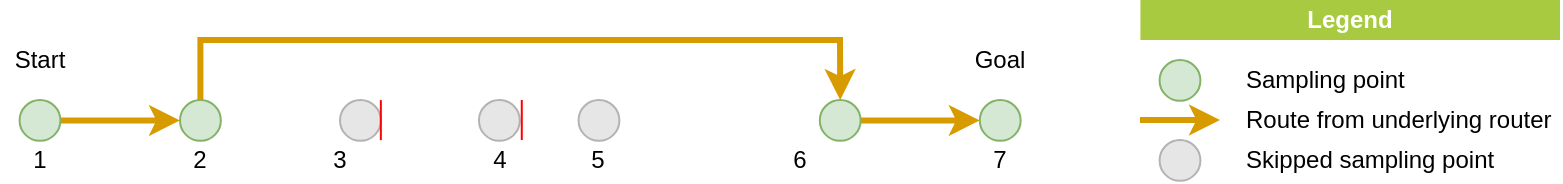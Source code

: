 <?xml version="1.0"?>
<mxfile version="13.5.4" pages="5">
  <diagram id="cHajxc95WwNb1qutXWeA" name="E">
    <mxGraphModel dx="2" dy="1" grid="1" gridSize="10" guides="1" tooltips="1" connect="1" arrows="1" fold="1" page="1" pageScale="1" pageWidth="1654" pageHeight="1169" math="0" shadow="0">
      <root>
        <mxCell id="U8hseFGrGmRicF-OsMEn-0"/>
        <mxCell id="U8hseFGrGmRicF-OsMEn-1" parent="U8hseFGrGmRicF-OsMEn-0"/>
        <mxCell id="U8hseFGrGmRicF-OsMEn-3" style="edgeStyle=orthogonalEdgeStyle;rounded=0;orthogonalLoop=1;jettySize=auto;html=1;strokeColor=#D79B00;strokeWidth=3;" parent="U8hseFGrGmRicF-OsMEn-1" source="U8hseFGrGmRicF-OsMEn-6" target="U8hseFGrGmRicF-OsMEn-8" edge="1">
          <mxGeometry relative="1" as="geometry">
            <mxPoint x="670.0" y="250.21" as="targetPoint"/>
            <Array as="points">
              <mxPoint x="600" y="210"/>
              <mxPoint x="920" y="210"/>
            </Array>
          </mxGeometry>
        </mxCell>
        <mxCell id="U8hseFGrGmRicF-OsMEn-4" style="edgeStyle=orthogonalEdgeStyle;rounded=0;orthogonalLoop=1;jettySize=auto;html=1;strokeColor=#D79B00;strokeWidth=3;" parent="U8hseFGrGmRicF-OsMEn-1" source="U8hseFGrGmRicF-OsMEn-5" target="U8hseFGrGmRicF-OsMEn-6" edge="1">
          <mxGeometry relative="1" as="geometry"/>
        </mxCell>
        <mxCell id="U8hseFGrGmRicF-OsMEn-5" value="" style="ellipse;whiteSpace=wrap;html=1;aspect=fixed;fillColor=#d5e8d4;rotation=0;strokeColor=#82b366;" parent="U8hseFGrGmRicF-OsMEn-1" vertex="1">
          <mxGeometry x="509.79" y="240" width="20.42" height="20.42" as="geometry"/>
        </mxCell>
        <mxCell id="U8hseFGrGmRicF-OsMEn-6" value="" style="ellipse;whiteSpace=wrap;html=1;aspect=fixed;fillColor=#d5e8d4;strokeColor=#82b366;rotation=0;" parent="U8hseFGrGmRicF-OsMEn-1" vertex="1">
          <mxGeometry x="590" y="240" width="20.42" height="20.42" as="geometry"/>
        </mxCell>
        <mxCell id="U8hseFGrGmRicF-OsMEn-7" style="edgeStyle=orthogonalEdgeStyle;rounded=0;orthogonalLoop=1;jettySize=auto;html=1;strokeColor=#D79B00;strokeWidth=3;" parent="U8hseFGrGmRicF-OsMEn-1" source="U8hseFGrGmRicF-OsMEn-8" target="U8hseFGrGmRicF-OsMEn-9" edge="1">
          <mxGeometry relative="1" as="geometry"/>
        </mxCell>
        <mxCell id="U8hseFGrGmRicF-OsMEn-8" value="" style="ellipse;whiteSpace=wrap;html=1;aspect=fixed;fillColor=#d5e8d4;strokeColor=#82b366;rotation=0;" parent="U8hseFGrGmRicF-OsMEn-1" vertex="1">
          <mxGeometry x="909.9" y="240" width="20.42" height="20.42" as="geometry"/>
        </mxCell>
        <mxCell id="U8hseFGrGmRicF-OsMEn-9" value="" style="ellipse;whiteSpace=wrap;html=1;aspect=fixed;fillColor=#d5e8d4;strokeColor=#82b366;rotation=0;" parent="U8hseFGrGmRicF-OsMEn-1" vertex="1">
          <mxGeometry x="989.9" y="240" width="20.42" height="20.42" as="geometry"/>
        </mxCell>
        <mxCell id="U8hseFGrGmRicF-OsMEn-10" value="Start" style="text;html=1;strokeColor=none;fillColor=none;align=center;verticalAlign=middle;whiteSpace=wrap;rounded=0;" parent="U8hseFGrGmRicF-OsMEn-1" vertex="1">
          <mxGeometry x="500.0" y="210" width="40" height="20" as="geometry"/>
        </mxCell>
        <mxCell id="U8hseFGrGmRicF-OsMEn-11" value="Goal" style="text;html=1;strokeColor=none;fillColor=none;align=center;verticalAlign=middle;whiteSpace=wrap;rounded=0;" parent="U8hseFGrGmRicF-OsMEn-1" vertex="1">
          <mxGeometry x="980.11" y="210" width="40" height="20" as="geometry"/>
        </mxCell>
        <mxCell id="U8hseFGrGmRicF-OsMEn-12" value="1" style="text;html=1;strokeColor=none;fillColor=none;align=center;verticalAlign=middle;whiteSpace=wrap;rounded=0;" parent="U8hseFGrGmRicF-OsMEn-1" vertex="1">
          <mxGeometry x="500.0" y="260.42" width="40" height="20" as="geometry"/>
        </mxCell>
        <mxCell id="U8hseFGrGmRicF-OsMEn-13" value="2" style="text;html=1;strokeColor=none;fillColor=none;align=center;verticalAlign=middle;whiteSpace=wrap;rounded=0;" parent="U8hseFGrGmRicF-OsMEn-1" vertex="1">
          <mxGeometry x="580.21" y="260.42" width="40" height="20" as="geometry"/>
        </mxCell>
        <mxCell id="U8hseFGrGmRicF-OsMEn-14" value="3" style="text;html=1;strokeColor=none;fillColor=none;align=center;verticalAlign=middle;whiteSpace=wrap;rounded=0;" parent="U8hseFGrGmRicF-OsMEn-1" vertex="1">
          <mxGeometry x="650.21" y="260.42" width="40" height="20" as="geometry"/>
        </mxCell>
        <mxCell id="U8hseFGrGmRicF-OsMEn-15" value="4&lt;span style=&quot;color: rgba(0 , 0 , 0 , 0) ; font-family: monospace ; font-size: 0px&quot;&gt;%3CmxGraphModel%3E%3Croot%3E%3CmxCell%20id%3D%220%22%2F%3E%3CmxCell%20id%3D%221%22%20parent%3D%220%22%2F%3E%3CmxCell%20id%3D%222%22%20value%3D%221%22%20style%3D%22text%3Bhtml%3D1%3BstrokeColor%3Dnone%3BfillColor%3Dnone%3Balign%3Dcenter%3BverticalAlign%3Dmiddle%3BwhiteSpace%3Dwrap%3Brounded%3D0%3B%22%20vertex%3D%221%22%20parent%3D%221%22%3E%3CmxGeometry%20x%3D%22500%22%20y%3D%22370.42%22%20width%3D%2240%22%20height%3D%2220%22%20as%3D%22geometry%22%2F%3E%3C%2FmxCell%3E%3C%2Froot%3E%3C%2FmxGraphModel%3E&lt;/span&gt;" style="text;html=1;strokeColor=none;fillColor=none;align=center;verticalAlign=middle;whiteSpace=wrap;rounded=0;" parent="U8hseFGrGmRicF-OsMEn-1" vertex="1">
          <mxGeometry x="729.79" y="260.42" width="40" height="20" as="geometry"/>
        </mxCell>
        <mxCell id="U8hseFGrGmRicF-OsMEn-16" value="5" style="text;html=1;strokeColor=none;fillColor=none;align=center;verticalAlign=middle;whiteSpace=wrap;rounded=0;" parent="U8hseFGrGmRicF-OsMEn-1" vertex="1">
          <mxGeometry x="779.32" y="260.42" width="40" height="20" as="geometry"/>
        </mxCell>
        <mxCell id="U8hseFGrGmRicF-OsMEn-17" value="6" style="text;html=1;strokeColor=none;fillColor=none;align=center;verticalAlign=middle;whiteSpace=wrap;rounded=0;" parent="U8hseFGrGmRicF-OsMEn-1" vertex="1">
          <mxGeometry x="880.11" y="260.42" width="40" height="20" as="geometry"/>
        </mxCell>
        <mxCell id="U8hseFGrGmRicF-OsMEn-18" value="7" style="text;html=1;strokeColor=none;fillColor=none;align=center;verticalAlign=middle;whiteSpace=wrap;rounded=0;" parent="U8hseFGrGmRicF-OsMEn-1" vertex="1">
          <mxGeometry x="980.11" y="260.42" width="40" height="20" as="geometry"/>
        </mxCell>
        <mxCell id="U8hseFGrGmRicF-OsMEn-21" value="" style="ellipse;whiteSpace=wrap;html=1;aspect=fixed;fillColor=#E6E6E6;strokeColor=#B3B3B3;rotation=0;" parent="U8hseFGrGmRicF-OsMEn-1" vertex="1">
          <mxGeometry x="670" y="240" width="20.42" height="20.42" as="geometry"/>
        </mxCell>
        <mxCell id="U8hseFGrGmRicF-OsMEn-22" value="" style="ellipse;whiteSpace=wrap;html=1;aspect=fixed;fillColor=#E6E6E6;strokeColor=#B3B3B3;rotation=0;" parent="U8hseFGrGmRicF-OsMEn-1" vertex="1">
          <mxGeometry x="789.27" y="240" width="20.42" height="20.42" as="geometry"/>
        </mxCell>
        <mxCell id="U8hseFGrGmRicF-OsMEn-23" value="" style="ellipse;whiteSpace=wrap;html=1;aspect=fixed;rotation=0;fillColor=#E6E6E6;strokeColor=#B3B3B3;" parent="U8hseFGrGmRicF-OsMEn-1" vertex="1">
          <mxGeometry x="739.48" y="240" width="20.42" height="20.42" as="geometry"/>
        </mxCell>
        <mxCell id="U8hseFGrGmRicF-OsMEn-24" value="&lt;b&gt;Legend&lt;/b&gt;" style="text;html=1;strokeColor=none;align=center;verticalAlign=middle;whiteSpace=wrap;rounded=0;fillColor=#a8ca40;fontColor=#FFFFFF;" parent="U8hseFGrGmRicF-OsMEn-1" vertex="1">
          <mxGeometry x="1070.21" y="190" width="209.79" height="20" as="geometry"/>
        </mxCell>
        <mxCell id="U8hseFGrGmRicF-OsMEn-25" value="Skipped sampling point" style="text;html=1;strokeColor=none;fillColor=none;align=left;verticalAlign=middle;whiteSpace=wrap;rounded=0;" parent="U8hseFGrGmRicF-OsMEn-1" vertex="1">
          <mxGeometry x="1120.63" y="260" width="159.37" height="20" as="geometry"/>
        </mxCell>
        <mxCell id="U8hseFGrGmRicF-OsMEn-26" value="" style="ellipse;whiteSpace=wrap;html=1;aspect=fixed;fillColor=#d5e8d4;strokeColor=#82b366;rotation=0;" parent="U8hseFGrGmRicF-OsMEn-1" vertex="1">
          <mxGeometry x="1079.79" y="220" width="20.42" height="20.42" as="geometry"/>
        </mxCell>
        <mxCell id="U8hseFGrGmRicF-OsMEn-27" value="Sampling point" style="text;html=1;strokeColor=none;fillColor=none;align=left;verticalAlign=middle;whiteSpace=wrap;rounded=0;" parent="U8hseFGrGmRicF-OsMEn-1" vertex="1">
          <mxGeometry x="1120.63" y="220" width="159.37" height="20" as="geometry"/>
        </mxCell>
        <mxCell id="U8hseFGrGmRicF-OsMEn-28" value="" style="ellipse;whiteSpace=wrap;html=1;aspect=fixed;fillColor=#E6E6E6;strokeColor=#B3B3B3;rotation=0;" parent="U8hseFGrGmRicF-OsMEn-1" vertex="1">
          <mxGeometry x="1079.79" y="260" width="20.42" height="20.42" as="geometry"/>
        </mxCell>
        <mxCell id="U8hseFGrGmRicF-OsMEn-29" value="" style="curved=1;html=1;strokeColor=#D79B00;fontColor=#000000;fontSize=11;rounded=0;strokeWidth=3;" parent="U8hseFGrGmRicF-OsMEn-1" edge="1">
          <mxGeometry width="50" height="50" relative="1" as="geometry">
            <mxPoint x="1070.0" y="250" as="sourcePoint"/>
            <mxPoint x="1110.0" y="250" as="targetPoint"/>
            <Array as="points"/>
          </mxGeometry>
        </mxCell>
        <mxCell id="U8hseFGrGmRicF-OsMEn-30" value="&lt;span style=&quot;text-align: right&quot;&gt;Route from underlying router&lt;/span&gt;" style="text;html=1;strokeColor=none;fillColor=none;align=left;verticalAlign=middle;whiteSpace=wrap;rounded=0;" parent="U8hseFGrGmRicF-OsMEn-1" vertex="1">
          <mxGeometry x="1120.63" y="240" width="159.37" height="20" as="geometry"/>
        </mxCell>
        <mxCell id="XWYJB6DtEF7rd34cAAku-0" value="" style="endArrow=none;html=1;strokeWidth=1;fontColor=#82B366;strokeColor=#FF0000;" parent="U8hseFGrGmRicF-OsMEn-1" edge="1">
          <mxGeometry width="50" height="50" relative="1" as="geometry">
            <mxPoint x="760.89" y="240" as="sourcePoint"/>
            <mxPoint x="760.89" y="260" as="targetPoint"/>
          </mxGeometry>
        </mxCell>
        <mxCell id="QeEGJBnrS009Oe-6bPoO-0" value="" style="endArrow=none;html=1;strokeWidth=1;fontColor=#82B366;strokeColor=#FF0000;" parent="U8hseFGrGmRicF-OsMEn-1" edge="1">
          <mxGeometry width="50" height="50" relative="1" as="geometry">
            <mxPoint x="690.42" y="240.05" as="sourcePoint"/>
            <mxPoint x="690.42" y="260.05" as="targetPoint"/>
          </mxGeometry>
        </mxCell>
      </root>
    </mxGraphModel>
  </diagram>
</mxfile>

